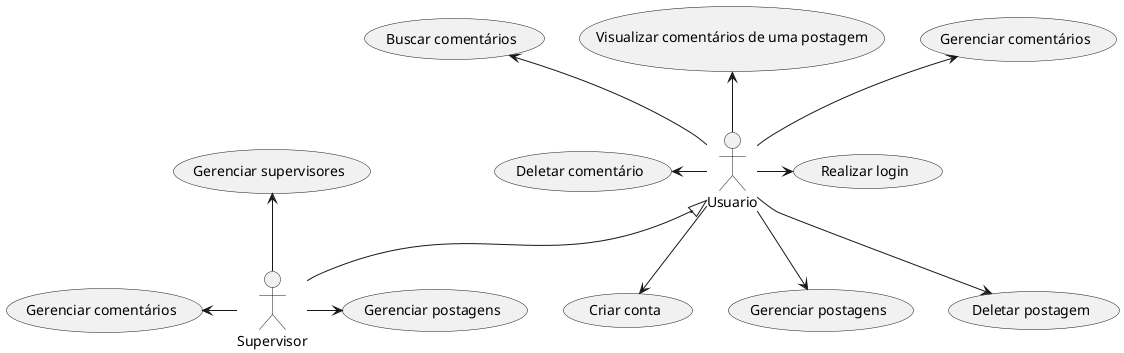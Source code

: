 @startuml
    :Supervisor:
    
    "Realizar login" as (UC01)
    "Criar conta" as (UC02)
    "Gerenciar postagens" as (UC03)
    "Gerenciar comentários" as (UC04)
    "Deletar comentário" as (UC05)
    "Deletar postagem" as (UC06)
    "Gerenciar supervisores" as (UC07)
    "Gerenciar postagens" as (UC08)
    "Gerenciar comentários" as (UC09)
    "Visualizar comentários de uma postagem" as (UC10)
    "Buscar comentários" as (UC11)
    :Usuario: -right-> UC01
    :Usuario: -down-> UC02
    :Usuario: -down-> (UC03)
    :Usuario: -up-> (UC04)
    :Usuario: -left-> (UC05)
    :Usuario: --> (UC06)
    :Usuario: -up-> (UC10)
    :Usuario: -up-> (UC11)
    :Usuario: <|-down- :Supervisor:
    :Supervisor: -right-> UC08
    :Supervisor: -left-> UC09
    :Supervisor: -up-> UC07

    
@enduml